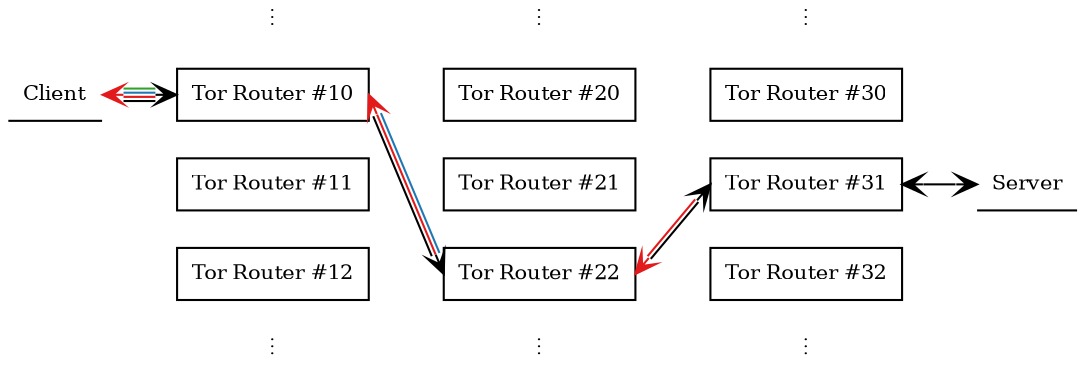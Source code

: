 strict digraph G {
	rankdir=LR
	margin=0
	splines=false
	esep=10
	
	node [fontsize=10 shape=box width=0.1 height=0.1 margin="0.1,0.1"]
	edge [fontsize=10]
	
	client [label="Client" shape=underline]
	
	{
		rank=same
		r0a [label="⋮" shape=plain]
		r00 [label="Tor Router #10"]
		r01 [label="Tor Router #11"]
		r02 [label="Tor Router #12"]
		r0b [label="⋮" shape=plain]
		
		edge [style=invis]
		r0a -> r00 -> r01 -> r02 -> r0b
	}
	
	{
		rank=same
		r1a [label="⋮" shape=plain]
		r10 [label="Tor Router #20"]
		r11 [label="Tor Router #21"]
		r12 [label="Tor Router #22"]
		r1b [label="⋮" shape=plain]
		
		edge [style=invis]
		r1a -> r10 -> r11 -> r12 -> r1b
	}
	
	{
		rank=same
		r2a [label="⋮" shape=plain]
		r20 [label="Tor Router #30"]
		r21 [label="Tor Router #31"]
		r22 [label="Tor Router #32"]
		r2b [label="⋮" shape=plain]
		
		edge [style=invis]
		r2a -> r20 -> r21 -> r22 -> r2b
	}
	
	server [label="Server" shape=underline]
	
	subgraph cluster_0 {
		edge [style=invis]
		r00 -> r10 -> r20
		r01 -> r11 -> r21
		r02 -> r12 -> r22
	}
	
	edge [arrowhead=vee arrowtail=vee colorscheme=paired8 dir=both]
	client -> r00 [color="black:6:2:4"]
	r00:e -> r12:w [color="black:6:2"]
	r12:e -> r21:w [color="black:6"]
	r21:e -> server:w
}
